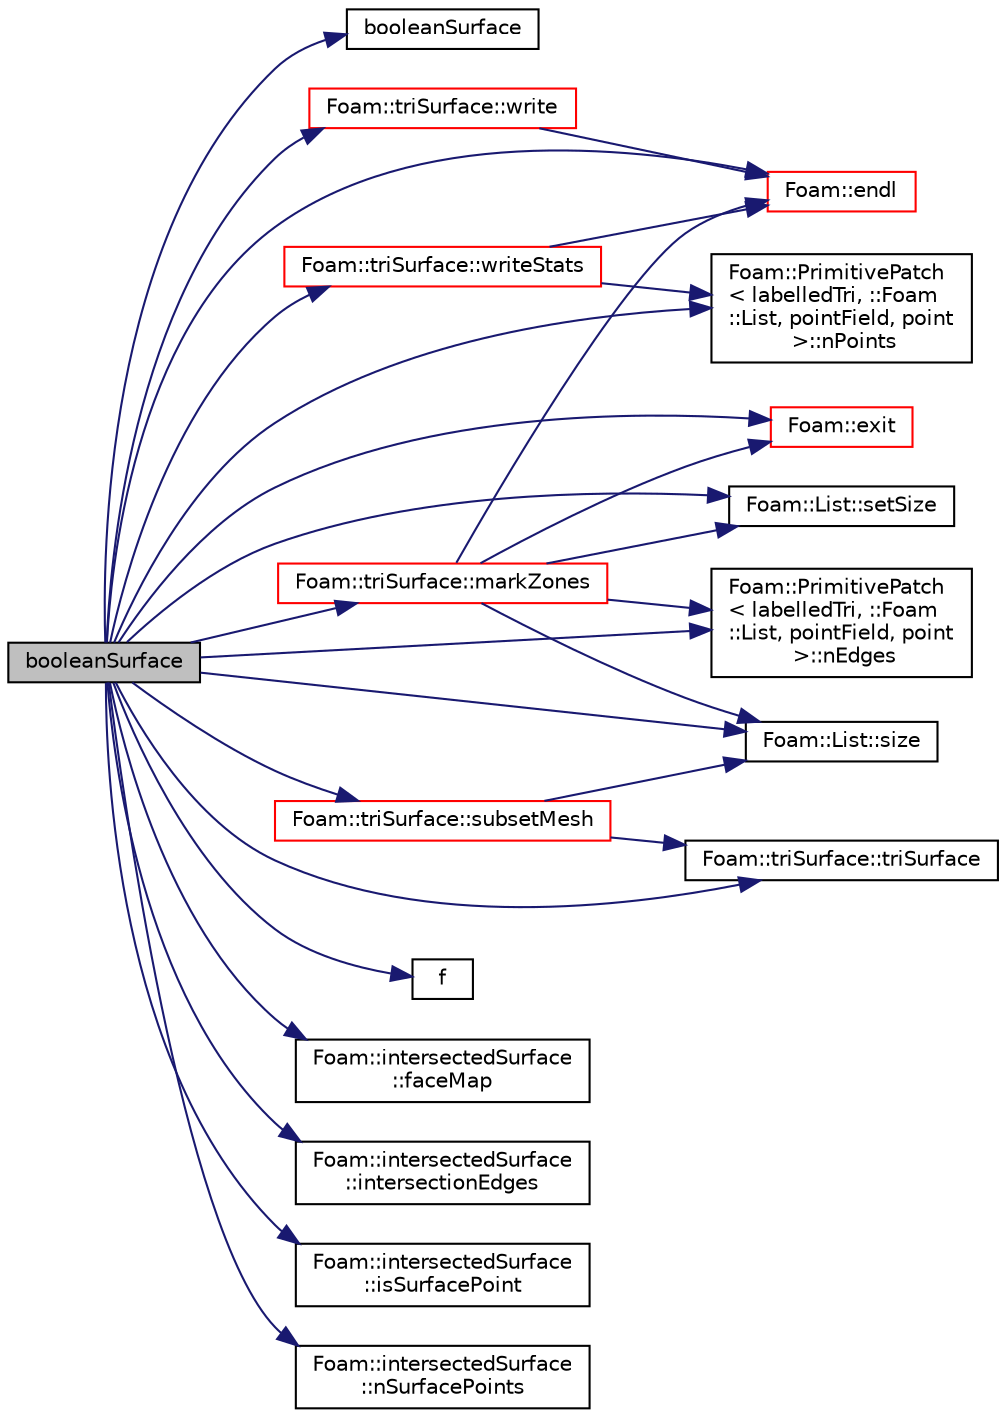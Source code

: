 digraph "booleanSurface"
{
  bgcolor="transparent";
  edge [fontname="Helvetica",fontsize="10",labelfontname="Helvetica",labelfontsize="10"];
  node [fontname="Helvetica",fontsize="10",shape=record];
  rankdir="LR";
  Node3 [label="booleanSurface",height=0.2,width=0.4,color="black", fillcolor="grey75", style="filled", fontcolor="black"];
  Node3 -> Node4 [color="midnightblue",fontsize="10",style="solid",fontname="Helvetica"];
  Node4 [label="booleanSurface",height=0.2,width=0.4,color="black",URL="$a26621.html#a626b40f94441db1b98d5b97abba49122",tooltip="Construct null. "];
  Node3 -> Node5 [color="midnightblue",fontsize="10",style="solid",fontname="Helvetica"];
  Node5 [label="Foam::endl",height=0.2,width=0.4,color="red",URL="$a21851.html#a2db8fe02a0d3909e9351bb4275b23ce4",tooltip="Add newline and flush stream. "];
  Node3 -> Node7 [color="midnightblue",fontsize="10",style="solid",fontname="Helvetica"];
  Node7 [label="Foam::exit",height=0.2,width=0.4,color="red",URL="$a21851.html#a06ca7250d8e89caf05243ec094843642"];
  Node3 -> Node54 [color="midnightblue",fontsize="10",style="solid",fontname="Helvetica"];
  Node54 [label="f",height=0.2,width=0.4,color="black",URL="$a18335.html#a888be93833ac7a23170555c69c690288"];
  Node3 -> Node55 [color="midnightblue",fontsize="10",style="solid",fontname="Helvetica"];
  Node55 [label="Foam::intersectedSurface\l::faceMap",height=0.2,width=0.4,color="black",URL="$a26629.html#af618d1e4110025c66bae41ba7411a5ce",tooltip="New to old. "];
  Node3 -> Node56 [color="midnightblue",fontsize="10",style="solid",fontname="Helvetica"];
  Node56 [label="Foam::intersectedSurface\l::intersectionEdges",height=0.2,width=0.4,color="black",URL="$a26629.html#a99fd63bfac7a4a3892081512dfbd89dc",tooltip="Labels of edges in *this which originate from &#39;cuts&#39;. "];
  Node3 -> Node57 [color="midnightblue",fontsize="10",style="solid",fontname="Helvetica"];
  Node57 [label="Foam::intersectedSurface\l::isSurfacePoint",height=0.2,width=0.4,color="black",URL="$a26629.html#a44e0cbd2aa00d71c05d1246d88a00095",tooltip="Is point coming from original surface? "];
  Node3 -> Node58 [color="midnightblue",fontsize="10",style="solid",fontname="Helvetica"];
  Node58 [label="Foam::triSurface::markZones",height=0.2,width=0.4,color="red",URL="$a31961.html#a48697e668dcb52e0c3231e9a75ddb8cc",tooltip="(size and) fills faceZone with zone of face. Zone is area "];
  Node58 -> Node59 [color="midnightblue",fontsize="10",style="solid",fontname="Helvetica"];
  Node59 [label="Foam::List::setSize",height=0.2,width=0.4,color="black",URL="$a26833.html#aedb985ffeaf1bdbfeccc2a8730405703",tooltip="Reset size of List. "];
  Node58 -> Node61 [color="midnightblue",fontsize="10",style="solid",fontname="Helvetica"];
  Node61 [label="Foam::List::size",height=0.2,width=0.4,color="black",URL="$a26833.html#a8a5f6fa29bd4b500caf186f60245b384",tooltip="Override size to be inconsistent with allocated storage. "];
  Node58 -> Node62 [color="midnightblue",fontsize="10",style="solid",fontname="Helvetica"];
  Node62 [label="Foam::PrimitivePatch\l\< labelledTri, ::Foam\l::List, pointField, point\l \>::nEdges",height=0.2,width=0.4,color="black",URL="$a28693.html#a086513bcff1a3f1684e1a3879dd90deb",tooltip="Return number of edges in patch. "];
  Node58 -> Node5 [color="midnightblue",fontsize="10",style="solid",fontname="Helvetica"];
  Node58 -> Node7 [color="midnightblue",fontsize="10",style="solid",fontname="Helvetica"];
  Node3 -> Node62 [color="midnightblue",fontsize="10",style="solid",fontname="Helvetica"];
  Node3 -> Node70 [color="midnightblue",fontsize="10",style="solid",fontname="Helvetica"];
  Node70 [label="Foam::PrimitivePatch\l\< labelledTri, ::Foam\l::List, pointField, point\l \>::nPoints",height=0.2,width=0.4,color="black",URL="$a28693.html#a1c886a784a597459dbf2d9470798e9dd",tooltip="Return number of points supporting patch faces. "];
  Node3 -> Node75 [color="midnightblue",fontsize="10",style="solid",fontname="Helvetica"];
  Node75 [label="Foam::intersectedSurface\l::nSurfacePoints",height=0.2,width=0.4,color="black",URL="$a26629.html#ac341619c8de0dc3564b135a986fa45e7",tooltip="Number of points from original surface. "];
  Node3 -> Node59 [color="midnightblue",fontsize="10",style="solid",fontname="Helvetica"];
  Node3 -> Node61 [color="midnightblue",fontsize="10",style="solid",fontname="Helvetica"];
  Node3 -> Node71 [color="midnightblue",fontsize="10",style="solid",fontname="Helvetica"];
  Node71 [label="Foam::triSurface::subsetMesh",height=0.2,width=0.4,color="red",URL="$a31961.html#a2a82635af274c2fffdbb732676b4ecd3",tooltip="Return new surface. Returns pointMap, faceMap from. "];
  Node71 -> Node61 [color="midnightblue",fontsize="10",style="solid",fontname="Helvetica"];
  Node71 -> Node73 [color="midnightblue",fontsize="10",style="solid",fontname="Helvetica"];
  Node73 [label="Foam::triSurface::triSurface",height=0.2,width=0.4,color="black",URL="$a31961.html#a23b307d20d3b88983e62e1cb7292346a",tooltip="Construct null. "];
  Node3 -> Node73 [color="midnightblue",fontsize="10",style="solid",fontname="Helvetica"];
  Node3 -> Node76 [color="midnightblue",fontsize="10",style="solid",fontname="Helvetica"];
  Node76 [label="Foam::triSurface::write",height=0.2,width=0.4,color="red",URL="$a31961.html#a293fdfec8bdfbd5c3913ab4c9f3454ff",tooltip="Write to Ostream in simple FOAM format. "];
  Node76 -> Node5 [color="midnightblue",fontsize="10",style="solid",fontname="Helvetica"];
  Node3 -> Node80 [color="midnightblue",fontsize="10",style="solid",fontname="Helvetica"];
  Node80 [label="Foam::triSurface::writeStats",height=0.2,width=0.4,color="red",URL="$a31961.html#a9dcc5076c83a26b069fbc8106a14c7ec",tooltip="Write some statistics. "];
  Node80 -> Node70 [color="midnightblue",fontsize="10",style="solid",fontname="Helvetica"];
  Node80 -> Node5 [color="midnightblue",fontsize="10",style="solid",fontname="Helvetica"];
}
